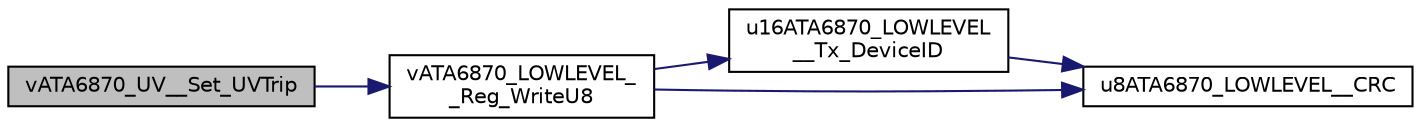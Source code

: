 digraph "vATA6870_UV__Set_UVTrip"
{
  edge [fontname="Helvetica",fontsize="10",labelfontname="Helvetica",labelfontsize="10"];
  node [fontname="Helvetica",fontsize="10",shape=record];
  rankdir="LR";
  Node1 [label="vATA6870_UV__Set_UVTrip",height=0.2,width=0.4,color="black", fillcolor="grey75", style="filled", fontcolor="black"];
  Node1 -> Node2 [color="midnightblue",fontsize="10",style="solid",fontname="Helvetica"];
  Node2 [label="vATA6870_LOWLEVEL_\l_Reg_WriteU8",height=0.2,width=0.4,color="black", fillcolor="white", style="filled",URL="$group___a_t_a6870_____l_o_w_l_e_v_e_l.html#ga9169e0a4e5b03cf68bbc0ccab3e5e0ea",tooltip="Write a U8 to a devices register. "];
  Node2 -> Node3 [color="midnightblue",fontsize="10",style="solid",fontname="Helvetica"];
  Node3 [label="u16ATA6870_LOWLEVEL\l__Tx_DeviceID",height=0.2,width=0.4,color="black", fillcolor="white", style="filled",URL="$group___a_t_a6870_____l_o_w_l_e_v_e_l.html#ga84fd5c0dfcadafaba0fee7c0f89960a4",tooltip="Transmit the device ID portion on the SPI transaction. "];
  Node3 -> Node4 [color="midnightblue",fontsize="10",style="solid",fontname="Helvetica"];
  Node4 [label="u8ATA6870_LOWLEVEL__CRC",height=0.2,width=0.4,color="black", fillcolor="white", style="filled",URL="$group___a_t_a6870_____l_o_w_l_e_v_e_l.html#ga4b1efdf4a08f6154340fdee57150f075",tooltip="Compute one byte of the CRC. "];
  Node2 -> Node4 [color="midnightblue",fontsize="10",style="solid",fontname="Helvetica"];
}
